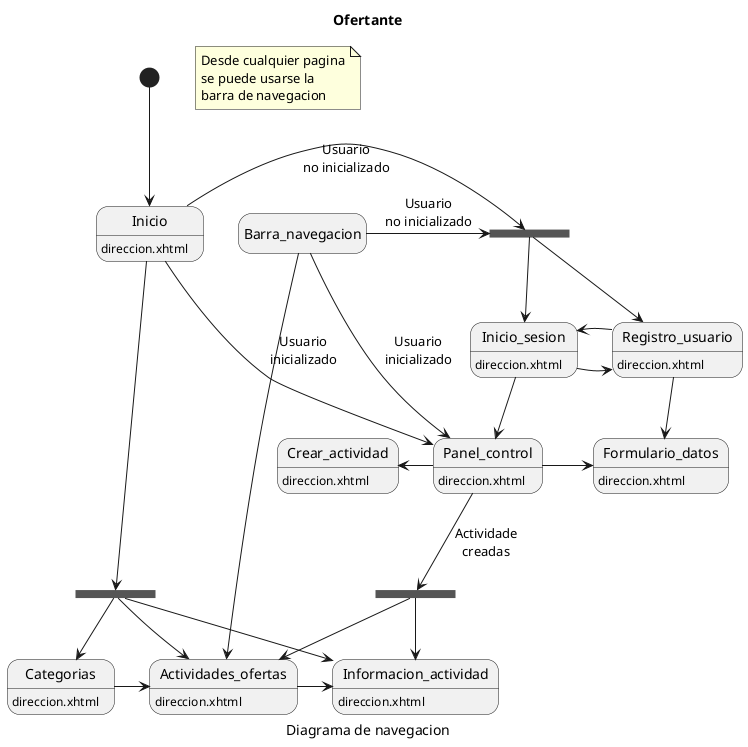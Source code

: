 @startuml
note "Desde cualquier pagina\nse puede usarse la\nbarra de navegacion" as N1

caption Diagrama de navegacion
title Ofertante

hide empty description

State Barra_navegacion

State Crear_actividad : direccion.xhtml
'State Añadir_contacto : direccion.xhtml

State Inicio : direccion.xhtml

State Actividades_ofertas : direccion.xhtml
State Informacion_actividad : direccion.xhtml
State Categorias: direccion.xhtml

'State Sesion_iniciada {
    State Panel_control : direccion.xhtml
    State Formulario_datos : direccion.xhtml
'
'    [*] -> Panel_control
'    Panel_control -> Formulario_datos
'}

State fork_Inicio <<fork>>
State Inicio_sesion : direccion.xhtml
State Registro_usuario : direccion.xhtml

State fork_Actividad <<fork>>
State fork_Actividad_Ususario <<fork>>

'State fork_BarraNabegacion <<fork>>
'
'fork_BarraNabegacion -down> Actividades_ofertas
'fork_BarraNabegacion -down> Inici

[*] --> Inicio
Inicio -> fork_Inicio : Usuario\nno inicializado
Inicio -> Panel_control :  Usuario\ninicializado
Inicio -right-> fork_Actividad

Barra_navegacion -> fork_Inicio : Usuario\nno inicializado
Barra_navegacion --> Actividades_ofertas
Barra_navegacion -> Panel_control : Usuario\ninicializado

fork_Inicio -> Registro_usuario
fork_Inicio --> Inicio_sesion


'Inicio_sesion -> Sesion_iniciada
Inicio_sesion --> Panel_control
Inicio_sesion -right> Registro_usuario

Registro_usuario --> Formulario_datos
Registro_usuario -left> Inicio_sesion

Panel_control -> Formulario_datos
Panel_control --> fork_Actividad_Ususario : Actividade\ncreadas
Panel_control -left> Crear_actividad

'Formulario_datos --> Añadir_contacto


fork_Actividad_Ususario --> Actividades_ofertas
fork_Actividad_Ususario --> Informacion_actividad

fork_Actividad --> Categorias
fork_Actividad --> Actividades_ofertas
fork_Actividad --> Informacion_actividad

Categorias -> Actividades_ofertas

Actividades_ofertas -> Informacion_actividad

@enduml